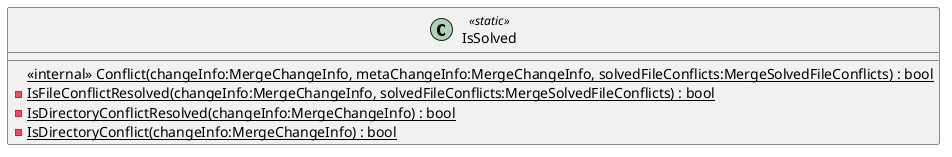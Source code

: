 @startuml
class IsSolved <<static>> {
    <<internal>> {static} Conflict(changeInfo:MergeChangeInfo, metaChangeInfo:MergeChangeInfo, solvedFileConflicts:MergeSolvedFileConflicts) : bool
    {static} - IsFileConflictResolved(changeInfo:MergeChangeInfo, solvedFileConflicts:MergeSolvedFileConflicts) : bool
    {static} - IsDirectoryConflictResolved(changeInfo:MergeChangeInfo) : bool
    {static} - IsDirectoryConflict(changeInfo:MergeChangeInfo) : bool
}
@enduml
